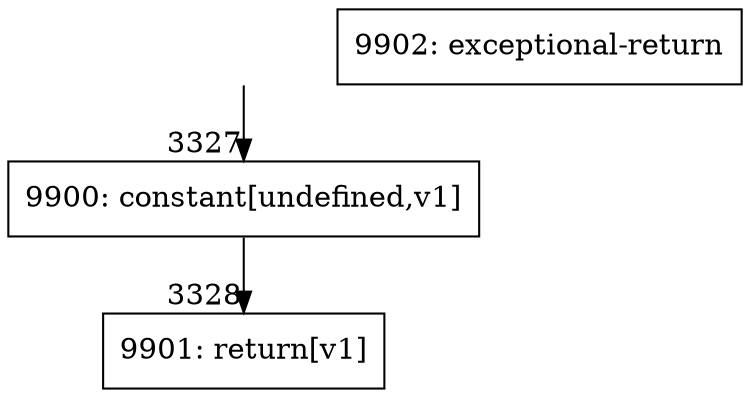 digraph {
rankdir="TD"
BB_entry360[shape=none,label=""];
BB_entry360 -> BB3327 [tailport=s, headport=n, headlabel="    3327"]
BB3327 [shape=record label="{9900: constant[undefined,v1]}" ] 
BB3327 -> BB3328 [tailport=s, headport=n, headlabel="      3328"]
BB3328 [shape=record label="{9901: return[v1]}" ] 
BB3329 [shape=record label="{9902: exceptional-return}" ] 
//#$~ 3797
}
